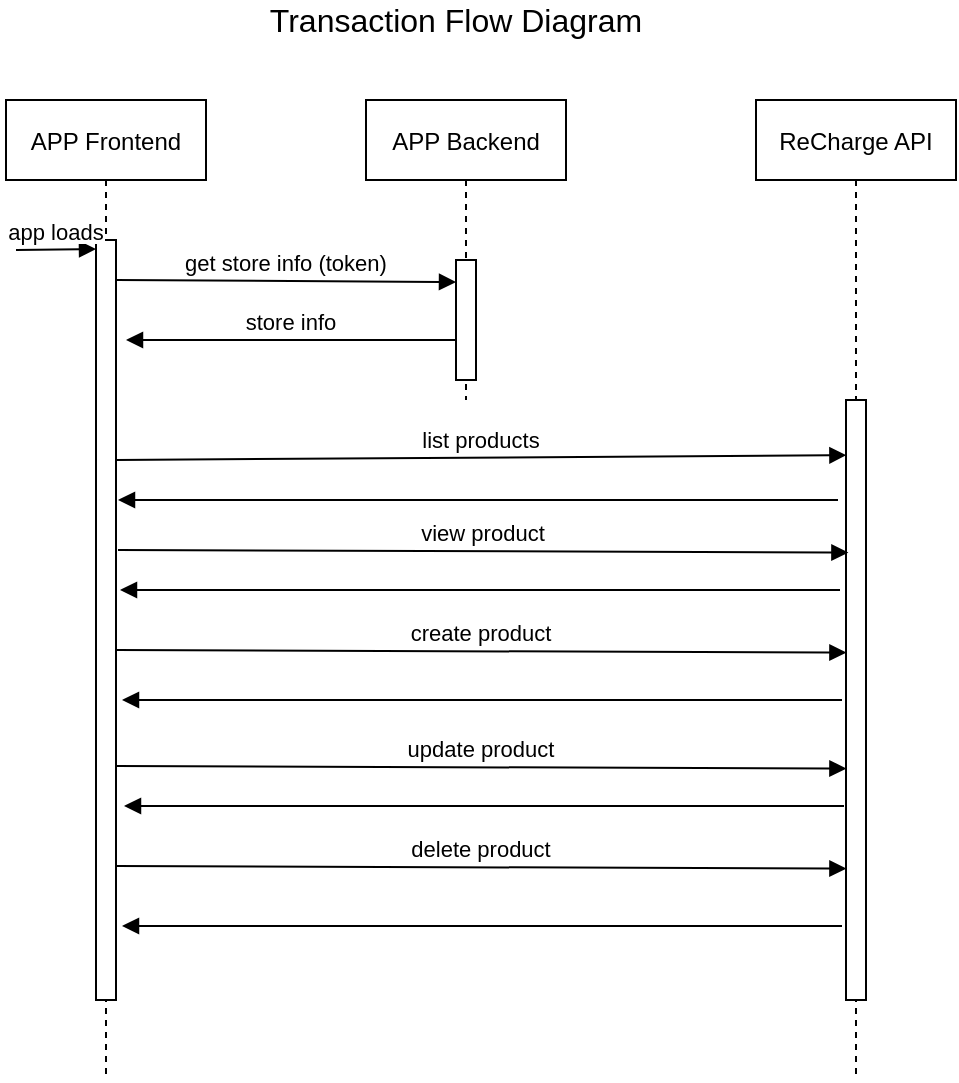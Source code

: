 <mxfile version="15.0.5" type="github">
  <diagram id="kgpKYQtTHZ0yAKxKKP6v" name="Page-1">
    <mxGraphModel dx="1306" dy="765" grid="1" gridSize="10" guides="1" tooltips="1" connect="1" arrows="1" fold="1" page="1" pageScale="1" pageWidth="850" pageHeight="1100" math="0" shadow="0">
      <root>
        <mxCell id="0" />
        <mxCell id="1" parent="0" />
        <mxCell id="3nuBFxr9cyL0pnOWT2aG-1" value="APP Frontend" style="shape=umlLifeline;perimeter=lifelinePerimeter;container=1;collapsible=0;recursiveResize=0;rounded=0;shadow=0;strokeWidth=1;" parent="1" vertex="1">
          <mxGeometry x="215" y="80" width="100" height="490" as="geometry" />
        </mxCell>
        <mxCell id="3nuBFxr9cyL0pnOWT2aG-2" value="" style="points=[];perimeter=orthogonalPerimeter;rounded=0;shadow=0;strokeWidth=1;" parent="3nuBFxr9cyL0pnOWT2aG-1" vertex="1">
          <mxGeometry x="45" y="70" width="10" height="380" as="geometry" />
        </mxCell>
        <mxCell id="3nuBFxr9cyL0pnOWT2aG-5" value="APP Backend" style="shape=umlLifeline;perimeter=lifelinePerimeter;container=1;collapsible=0;recursiveResize=0;rounded=0;shadow=0;strokeWidth=1;" parent="1" vertex="1">
          <mxGeometry x="395" y="80" width="100" height="150" as="geometry" />
        </mxCell>
        <mxCell id="3nuBFxr9cyL0pnOWT2aG-6" value="" style="points=[];perimeter=orthogonalPerimeter;rounded=0;shadow=0;strokeWidth=1;" parent="3nuBFxr9cyL0pnOWT2aG-5" vertex="1">
          <mxGeometry x="45" y="80" width="10" height="60" as="geometry" />
        </mxCell>
        <mxCell id="3nuBFxr9cyL0pnOWT2aG-8" value="list products" style="verticalAlign=bottom;endArrow=block;entryX=0.02;entryY=0.092;shadow=0;strokeWidth=1;entryDx=0;entryDy=0;entryPerimeter=0;" parent="1" target="vUYaSE1qAhJmqG3Aiu9O-3" edge="1">
          <mxGeometry relative="1" as="geometry">
            <mxPoint x="270" y="260" as="sourcePoint" />
            <mxPoint x="440" y="260" as="targetPoint" />
          </mxGeometry>
        </mxCell>
        <mxCell id="3nuBFxr9cyL0pnOWT2aG-9" value="store info" style="verticalAlign=bottom;endArrow=block;entryX=1;entryY=0;shadow=0;strokeWidth=1;" parent="1" source="3nuBFxr9cyL0pnOWT2aG-6" edge="1">
          <mxGeometry relative="1" as="geometry">
            <mxPoint x="335" y="200" as="sourcePoint" />
            <mxPoint x="275" y="200" as="targetPoint" />
          </mxGeometry>
        </mxCell>
        <mxCell id="vUYaSE1qAhJmqG3Aiu9O-1" value="&lt;font style=&quot;font-size: 16px&quot;&gt;Transaction Flow Diagram&lt;/font&gt;" style="text;html=1;strokeColor=none;fillColor=none;align=center;verticalAlign=middle;whiteSpace=wrap;rounded=0;" vertex="1" parent="1">
          <mxGeometry x="330" y="30" width="220" height="20" as="geometry" />
        </mxCell>
        <mxCell id="vUYaSE1qAhJmqG3Aiu9O-2" value="ReCharge API" style="shape=umlLifeline;perimeter=lifelinePerimeter;container=1;collapsible=0;recursiveResize=0;rounded=0;shadow=0;strokeWidth=1;" vertex="1" parent="1">
          <mxGeometry x="590" y="80" width="100" height="490" as="geometry" />
        </mxCell>
        <mxCell id="vUYaSE1qAhJmqG3Aiu9O-3" value="" style="points=[];perimeter=orthogonalPerimeter;rounded=0;shadow=0;strokeWidth=1;" vertex="1" parent="vUYaSE1qAhJmqG3Aiu9O-2">
          <mxGeometry x="45" y="150" width="10" height="300" as="geometry" />
        </mxCell>
        <mxCell id="vUYaSE1qAhJmqG3Aiu9O-4" value="app loads" style="verticalAlign=bottom;endArrow=block;entryX=0;entryY=0;shadow=0;strokeWidth=1;" edge="1" parent="1">
          <mxGeometry relative="1" as="geometry">
            <mxPoint x="220" y="155" as="sourcePoint" />
            <mxPoint x="260" y="154.5" as="targetPoint" />
          </mxGeometry>
        </mxCell>
        <mxCell id="vUYaSE1qAhJmqG3Aiu9O-5" value="create product" style="verticalAlign=bottom;endArrow=block;entryX=0.02;entryY=0.092;shadow=0;strokeWidth=1;entryDx=0;entryDy=0;entryPerimeter=0;" edge="1" parent="1">
          <mxGeometry relative="1" as="geometry">
            <mxPoint x="270" y="355" as="sourcePoint" />
            <mxPoint x="635.2" y="356.28" as="targetPoint" />
          </mxGeometry>
        </mxCell>
        <mxCell id="vUYaSE1qAhJmqG3Aiu9O-6" value="get store info (token)" style="verticalAlign=bottom;endArrow=block;shadow=0;strokeWidth=1;" edge="1" parent="1">
          <mxGeometry relative="1" as="geometry">
            <mxPoint x="270" y="170" as="sourcePoint" />
            <mxPoint x="440" y="171" as="targetPoint" />
          </mxGeometry>
        </mxCell>
        <mxCell id="vUYaSE1qAhJmqG3Aiu9O-7" value="update product" style="verticalAlign=bottom;endArrow=block;entryX=0.02;entryY=0.092;shadow=0;strokeWidth=1;entryDx=0;entryDy=0;entryPerimeter=0;" edge="1" parent="1">
          <mxGeometry relative="1" as="geometry">
            <mxPoint x="270" y="413" as="sourcePoint" />
            <mxPoint x="635.2" y="414.28" as="targetPoint" />
          </mxGeometry>
        </mxCell>
        <mxCell id="vUYaSE1qAhJmqG3Aiu9O-8" value="delete product" style="verticalAlign=bottom;endArrow=block;entryX=0.02;entryY=0.092;shadow=0;strokeWidth=1;entryDx=0;entryDy=0;entryPerimeter=0;" edge="1" parent="1">
          <mxGeometry relative="1" as="geometry">
            <mxPoint x="270" y="463" as="sourcePoint" />
            <mxPoint x="635.2" y="464.28" as="targetPoint" />
          </mxGeometry>
        </mxCell>
        <mxCell id="vUYaSE1qAhJmqG3Aiu9O-12" value="" style="verticalAlign=bottom;endArrow=block;entryX=1;entryY=0;shadow=0;strokeWidth=1;" edge="1" parent="1">
          <mxGeometry relative="1" as="geometry">
            <mxPoint x="633" y="493" as="sourcePoint" />
            <mxPoint x="273" y="493" as="targetPoint" />
          </mxGeometry>
        </mxCell>
        <mxCell id="vUYaSE1qAhJmqG3Aiu9O-13" value="" style="verticalAlign=bottom;endArrow=block;entryX=1;entryY=0;shadow=0;strokeWidth=1;" edge="1" parent="1">
          <mxGeometry relative="1" as="geometry">
            <mxPoint x="634" y="433" as="sourcePoint" />
            <mxPoint x="274" y="433" as="targetPoint" />
          </mxGeometry>
        </mxCell>
        <mxCell id="vUYaSE1qAhJmqG3Aiu9O-14" value="" style="verticalAlign=bottom;endArrow=block;entryX=1;entryY=0;shadow=0;strokeWidth=1;" edge="1" parent="1">
          <mxGeometry relative="1" as="geometry">
            <mxPoint x="633" y="380" as="sourcePoint" />
            <mxPoint x="273" y="380" as="targetPoint" />
          </mxGeometry>
        </mxCell>
        <mxCell id="vUYaSE1qAhJmqG3Aiu9O-15" value="" style="verticalAlign=bottom;endArrow=block;entryX=1;entryY=0;shadow=0;strokeWidth=1;" edge="1" parent="1">
          <mxGeometry relative="1" as="geometry">
            <mxPoint x="631" y="280" as="sourcePoint" />
            <mxPoint x="271" y="280" as="targetPoint" />
          </mxGeometry>
        </mxCell>
        <mxCell id="vUYaSE1qAhJmqG3Aiu9O-16" value="view product" style="verticalAlign=bottom;endArrow=block;entryX=0.02;entryY=0.092;shadow=0;strokeWidth=1;entryDx=0;entryDy=0;entryPerimeter=0;" edge="1" parent="1">
          <mxGeometry relative="1" as="geometry">
            <mxPoint x="271" y="305" as="sourcePoint" />
            <mxPoint x="636.2" y="306.28" as="targetPoint" />
          </mxGeometry>
        </mxCell>
        <mxCell id="vUYaSE1qAhJmqG3Aiu9O-17" value="" style="verticalAlign=bottom;endArrow=block;entryX=1;entryY=0;shadow=0;strokeWidth=1;" edge="1" parent="1">
          <mxGeometry relative="1" as="geometry">
            <mxPoint x="632" y="325" as="sourcePoint" />
            <mxPoint x="272" y="325" as="targetPoint" />
          </mxGeometry>
        </mxCell>
      </root>
    </mxGraphModel>
  </diagram>
</mxfile>
